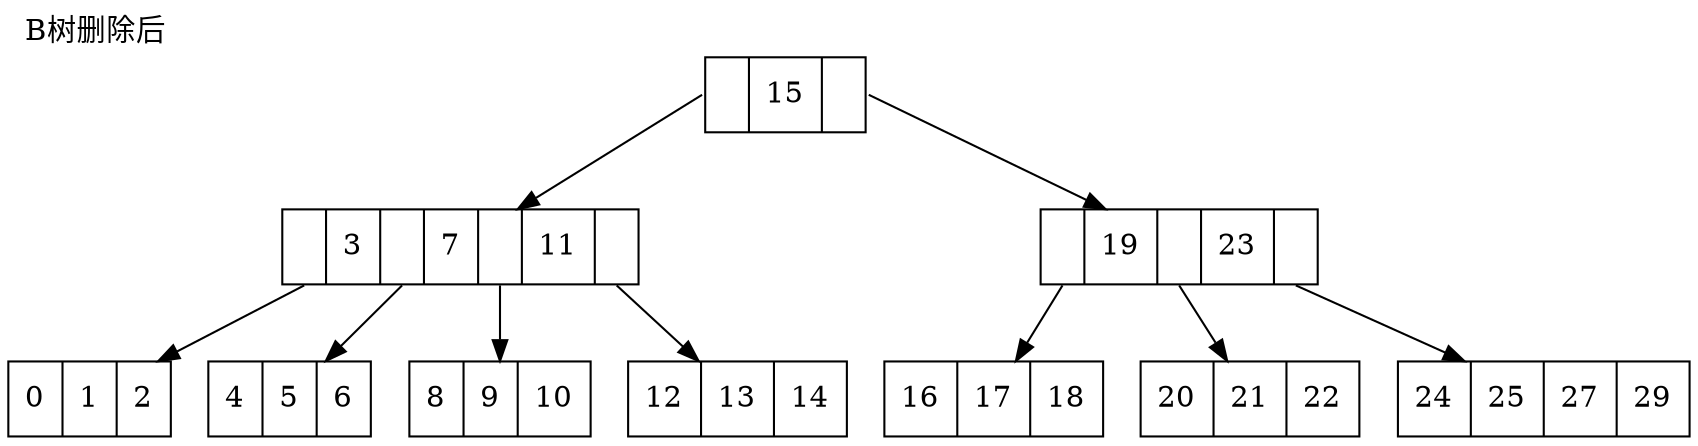 digraph g{
node[shape=record];
label="B树删除后";
labeljust=l;
labelloc=t;
splines=line;
n11[label="<f0> | 15 | <f1>"];
n12[label="<f0> | 3 | <f1> | 7 | <f2> | 11 | <f3>"];
n11:f0->n12;
n13[label="0 | 1 | 2"];
n12:f0->n13;
n14[label="4 | 5 | 6"];
n12:f1->n14;
n15[label="8 | 9 | 10"];
n12:f2->n15;
n16[label="12 | 13 | 14"];
n12:f3->n16;
n17[label="<f0> | 19 | <f1> | 23 | <f2>"];
n11:f1->n17;
n18[label="16 | 17 | 18"];
n17:f0->n18;
n19[label="20 | 21 | 22"];
n17:f1->n19;
n20[label="24 | 25 | 27 | 29"];
n17:f2->n20;
}
